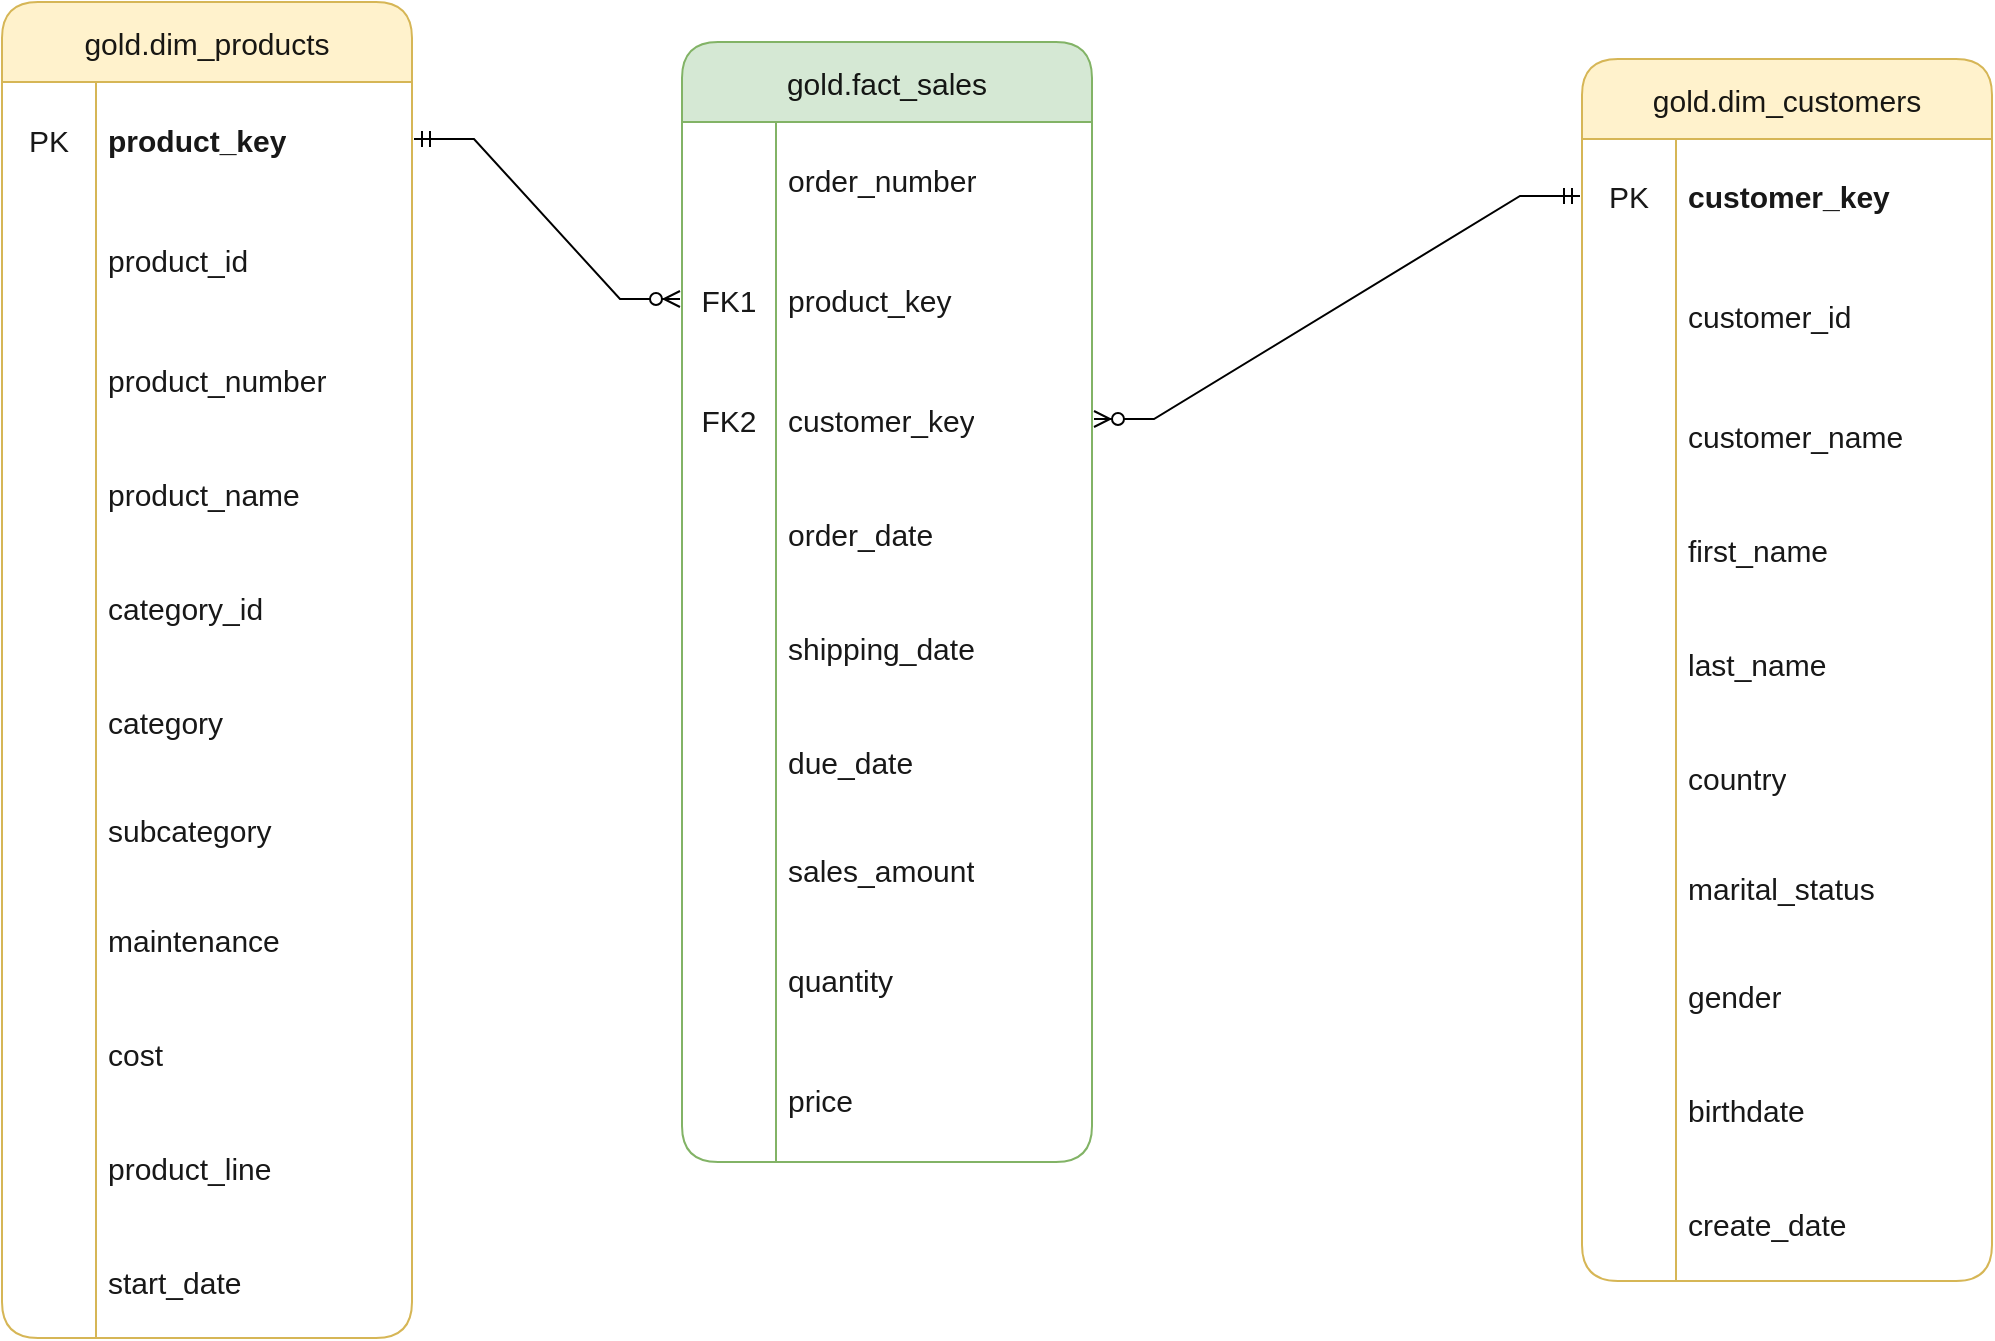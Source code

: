 <mxfile version="28.2.7">
  <diagram name="Page-1" id="xXq7N9FgoPv7Lfjpy72N">
    <mxGraphModel dx="1737" dy="935" grid="1" gridSize="10" guides="1" tooltips="1" connect="1" arrows="1" fold="1" page="1" pageScale="1" pageWidth="850" pageHeight="1100" math="0" shadow="0">
      <root>
        <mxCell id="0" />
        <mxCell id="1" parent="0" />
        <mxCell id="Mfa3OT10XW4TITf0ZkE5-1" value="gold.dim_customers" style="shape=table;startSize=40;container=1;collapsible=0;childLayout=tableLayout;fixedRows=1;rowLines=0;fontStyle=0;strokeColor=#d6b656;fontSize=15;spacing=0;spacingTop=0;strokeWidth=1;perimeterSpacing=1;spacingBottom=0;fillColor=#fff2cc;textOpacity=90;rounded=1;" vertex="1" parent="1">
          <mxGeometry x="810" y="48.5" width="205" height="611" as="geometry" />
        </mxCell>
        <mxCell id="Mfa3OT10XW4TITf0ZkE5-2" value="" style="shape=tableRow;horizontal=0;startSize=0;swimlaneHead=0;swimlaneBody=0;top=0;left=0;bottom=0;right=0;collapsible=0;dropTarget=0;fillColor=none;points=[[0,0.5],[1,0.5]];portConstraint=eastwest;strokeColor=inherit;fontSize=15;spacing=0;spacingTop=0;strokeWidth=1;perimeterSpacing=1;spacingBottom=0;textOpacity=90;" vertex="1" parent="Mfa3OT10XW4TITf0ZkE5-1">
          <mxGeometry y="40" width="205" height="57" as="geometry" />
        </mxCell>
        <mxCell id="Mfa3OT10XW4TITf0ZkE5-3" value="PK" style="shape=partialRectangle;html=1;whiteSpace=wrap;connectable=0;fillColor=none;top=0;left=0;bottom=0;right=0;overflow=hidden;pointerEvents=1;strokeColor=inherit;fontSize=15;spacing=0;spacingTop=0;strokeWidth=1;perimeterSpacing=1;spacingBottom=0;textOpacity=90;" vertex="1" parent="Mfa3OT10XW4TITf0ZkE5-2">
          <mxGeometry width="47" height="57" as="geometry">
            <mxRectangle width="47" height="57" as="alternateBounds" />
          </mxGeometry>
        </mxCell>
        <mxCell id="Mfa3OT10XW4TITf0ZkE5-4" value="&lt;b&gt;customer_key&lt;/b&gt;" style="shape=partialRectangle;html=1;whiteSpace=wrap;connectable=0;fillColor=none;top=0;left=0;bottom=0;right=0;align=left;spacingLeft=6;overflow=hidden;strokeColor=inherit;fontSize=15;spacing=0;spacingTop=0;strokeWidth=1;perimeterSpacing=1;spacingBottom=0;textOpacity=90;" vertex="1" parent="Mfa3OT10XW4TITf0ZkE5-2">
          <mxGeometry x="47" width="158" height="57" as="geometry">
            <mxRectangle width="158" height="57" as="alternateBounds" />
          </mxGeometry>
        </mxCell>
        <mxCell id="Mfa3OT10XW4TITf0ZkE5-5" value="" style="shape=tableRow;horizontal=0;startSize=0;swimlaneHead=0;swimlaneBody=0;top=0;left=0;bottom=0;right=0;collapsible=0;dropTarget=0;fillColor=none;points=[[0,0.5],[1,0.5]];portConstraint=eastwest;strokeColor=inherit;fontSize=15;spacing=0;spacingTop=0;strokeWidth=1;perimeterSpacing=1;spacingBottom=0;textOpacity=90;" vertex="1" parent="Mfa3OT10XW4TITf0ZkE5-1">
          <mxGeometry y="97" width="205" height="63" as="geometry" />
        </mxCell>
        <mxCell id="Mfa3OT10XW4TITf0ZkE5-6" value="" style="shape=partialRectangle;html=1;whiteSpace=wrap;connectable=0;fillColor=none;top=0;left=0;bottom=0;right=0;overflow=hidden;strokeColor=inherit;fontSize=15;spacing=0;spacingTop=0;strokeWidth=1;perimeterSpacing=1;spacingBottom=0;textOpacity=90;" vertex="1" parent="Mfa3OT10XW4TITf0ZkE5-5">
          <mxGeometry width="47" height="63" as="geometry">
            <mxRectangle width="47" height="63" as="alternateBounds" />
          </mxGeometry>
        </mxCell>
        <mxCell id="Mfa3OT10XW4TITf0ZkE5-7" value="customer_id" style="shape=partialRectangle;html=1;whiteSpace=wrap;connectable=0;fillColor=none;top=0;left=0;bottom=0;right=0;align=left;spacingLeft=6;overflow=hidden;strokeColor=inherit;fontSize=15;spacing=0;spacingTop=0;strokeWidth=1;perimeterSpacing=1;spacingBottom=0;textOpacity=90;" vertex="1" parent="Mfa3OT10XW4TITf0ZkE5-5">
          <mxGeometry x="47" width="158" height="63" as="geometry">
            <mxRectangle width="158" height="63" as="alternateBounds" />
          </mxGeometry>
        </mxCell>
        <mxCell id="Mfa3OT10XW4TITf0ZkE5-8" value="" style="shape=tableRow;horizontal=0;startSize=0;swimlaneHead=0;swimlaneBody=0;top=0;left=0;bottom=0;right=0;collapsible=0;dropTarget=0;fillColor=none;points=[[0,0.5],[1,0.5]];portConstraint=eastwest;strokeColor=inherit;fontSize=15;spacing=0;spacingTop=0;strokeWidth=1;perimeterSpacing=1;spacingBottom=0;textOpacity=90;" vertex="1" parent="Mfa3OT10XW4TITf0ZkE5-1">
          <mxGeometry y="160" width="205" height="57" as="geometry" />
        </mxCell>
        <mxCell id="Mfa3OT10XW4TITf0ZkE5-9" value="" style="shape=partialRectangle;html=1;whiteSpace=wrap;connectable=0;fillColor=none;top=0;left=0;bottom=0;right=0;overflow=hidden;strokeColor=inherit;fontSize=15;spacing=0;spacingTop=0;strokeWidth=1;perimeterSpacing=1;spacingBottom=0;textOpacity=90;" vertex="1" parent="Mfa3OT10XW4TITf0ZkE5-8">
          <mxGeometry width="47" height="57" as="geometry">
            <mxRectangle width="47" height="57" as="alternateBounds" />
          </mxGeometry>
        </mxCell>
        <mxCell id="Mfa3OT10XW4TITf0ZkE5-10" value="customer_name" style="shape=partialRectangle;html=1;whiteSpace=wrap;connectable=0;fillColor=none;top=0;left=0;bottom=0;right=0;align=left;spacingLeft=6;overflow=hidden;strokeColor=inherit;fontSize=15;spacing=0;spacingTop=0;strokeWidth=1;perimeterSpacing=1;spacingBottom=0;textOpacity=90;" vertex="1" parent="Mfa3OT10XW4TITf0ZkE5-8">
          <mxGeometry x="47" width="158" height="57" as="geometry">
            <mxRectangle width="158" height="57" as="alternateBounds" />
          </mxGeometry>
        </mxCell>
        <mxCell id="Mfa3OT10XW4TITf0ZkE5-41" value="" style="shape=tableRow;horizontal=0;startSize=0;swimlaneHead=0;swimlaneBody=0;top=0;left=0;bottom=0;right=0;collapsible=0;dropTarget=0;fillColor=none;points=[[0,0.5],[1,0.5]];portConstraint=eastwest;strokeColor=inherit;fontSize=15;spacing=0;spacingTop=0;strokeWidth=1;perimeterSpacing=1;spacingBottom=0;textOpacity=90;" vertex="1" parent="Mfa3OT10XW4TITf0ZkE5-1">
          <mxGeometry y="217" width="205" height="57" as="geometry" />
        </mxCell>
        <mxCell id="Mfa3OT10XW4TITf0ZkE5-42" value="" style="shape=partialRectangle;html=1;whiteSpace=wrap;connectable=0;fillColor=none;top=0;left=0;bottom=0;right=0;overflow=hidden;strokeColor=inherit;fontSize=15;spacing=0;spacingTop=0;strokeWidth=1;perimeterSpacing=1;spacingBottom=0;textOpacity=90;" vertex="1" parent="Mfa3OT10XW4TITf0ZkE5-41">
          <mxGeometry width="47" height="57" as="geometry">
            <mxRectangle width="47" height="57" as="alternateBounds" />
          </mxGeometry>
        </mxCell>
        <mxCell id="Mfa3OT10XW4TITf0ZkE5-43" value="first_name" style="shape=partialRectangle;html=1;whiteSpace=wrap;connectable=0;fillColor=none;top=0;left=0;bottom=0;right=0;align=left;spacingLeft=6;overflow=hidden;strokeColor=inherit;fontSize=15;spacing=0;spacingTop=0;strokeWidth=1;perimeterSpacing=1;spacingBottom=0;textOpacity=90;" vertex="1" parent="Mfa3OT10XW4TITf0ZkE5-41">
          <mxGeometry x="47" width="158" height="57" as="geometry">
            <mxRectangle width="158" height="57" as="alternateBounds" />
          </mxGeometry>
        </mxCell>
        <mxCell id="Mfa3OT10XW4TITf0ZkE5-44" value="" style="shape=tableRow;horizontal=0;startSize=0;swimlaneHead=0;swimlaneBody=0;top=0;left=0;bottom=0;right=0;collapsible=0;dropTarget=0;fillColor=none;points=[[0,0.5],[1,0.5]];portConstraint=eastwest;strokeColor=inherit;fontSize=15;spacing=0;spacingTop=0;strokeWidth=1;perimeterSpacing=1;spacingBottom=0;textOpacity=90;" vertex="1" parent="Mfa3OT10XW4TITf0ZkE5-1">
          <mxGeometry y="274" width="205" height="57" as="geometry" />
        </mxCell>
        <mxCell id="Mfa3OT10XW4TITf0ZkE5-45" value="" style="shape=partialRectangle;html=1;whiteSpace=wrap;connectable=0;fillColor=none;top=0;left=0;bottom=0;right=0;overflow=hidden;strokeColor=inherit;fontSize=15;spacing=0;spacingTop=0;strokeWidth=1;perimeterSpacing=1;spacingBottom=0;textOpacity=90;" vertex="1" parent="Mfa3OT10XW4TITf0ZkE5-44">
          <mxGeometry width="47" height="57" as="geometry">
            <mxRectangle width="47" height="57" as="alternateBounds" />
          </mxGeometry>
        </mxCell>
        <mxCell id="Mfa3OT10XW4TITf0ZkE5-46" value="last_name" style="shape=partialRectangle;html=1;whiteSpace=wrap;connectable=0;fillColor=none;top=0;left=0;bottom=0;right=0;align=left;spacingLeft=6;overflow=hidden;strokeColor=inherit;fontSize=15;spacing=0;spacingTop=0;strokeWidth=1;perimeterSpacing=1;spacingBottom=0;textOpacity=90;" vertex="1" parent="Mfa3OT10XW4TITf0ZkE5-44">
          <mxGeometry x="47" width="158" height="57" as="geometry">
            <mxRectangle width="158" height="57" as="alternateBounds" />
          </mxGeometry>
        </mxCell>
        <mxCell id="Mfa3OT10XW4TITf0ZkE5-47" value="" style="shape=tableRow;horizontal=0;startSize=0;swimlaneHead=0;swimlaneBody=0;top=0;left=0;bottom=0;right=0;collapsible=0;dropTarget=0;fillColor=none;points=[[0,0.5],[1,0.5]];portConstraint=eastwest;strokeColor=inherit;fontSize=15;spacing=0;spacingTop=0;strokeWidth=1;perimeterSpacing=1;spacingBottom=0;textOpacity=90;" vertex="1" parent="Mfa3OT10XW4TITf0ZkE5-1">
          <mxGeometry y="331" width="205" height="57" as="geometry" />
        </mxCell>
        <mxCell id="Mfa3OT10XW4TITf0ZkE5-48" value="" style="shape=partialRectangle;html=1;whiteSpace=wrap;connectable=0;fillColor=none;top=0;left=0;bottom=0;right=0;overflow=hidden;strokeColor=inherit;fontSize=15;spacing=0;spacingTop=0;strokeWidth=1;perimeterSpacing=1;spacingBottom=0;textOpacity=90;" vertex="1" parent="Mfa3OT10XW4TITf0ZkE5-47">
          <mxGeometry width="47" height="57" as="geometry">
            <mxRectangle width="47" height="57" as="alternateBounds" />
          </mxGeometry>
        </mxCell>
        <mxCell id="Mfa3OT10XW4TITf0ZkE5-49" value="country" style="shape=partialRectangle;html=1;whiteSpace=wrap;connectable=0;fillColor=none;top=0;left=0;bottom=0;right=0;align=left;spacingLeft=6;overflow=hidden;strokeColor=inherit;fontSize=15;spacing=0;spacingTop=0;strokeWidth=1;perimeterSpacing=1;spacingBottom=0;textOpacity=90;" vertex="1" parent="Mfa3OT10XW4TITf0ZkE5-47">
          <mxGeometry x="47" width="158" height="57" as="geometry">
            <mxRectangle width="158" height="57" as="alternateBounds" />
          </mxGeometry>
        </mxCell>
        <mxCell id="Mfa3OT10XW4TITf0ZkE5-50" value="" style="shape=tableRow;horizontal=0;startSize=0;swimlaneHead=0;swimlaneBody=0;top=0;left=0;bottom=0;right=0;collapsible=0;dropTarget=0;fillColor=none;points=[[0,0.5],[1,0.5]];portConstraint=eastwest;strokeColor=inherit;fontSize=15;spacing=0;spacingTop=0;strokeWidth=1;perimeterSpacing=1;spacingBottom=0;textOpacity=90;" vertex="1" parent="Mfa3OT10XW4TITf0ZkE5-1">
          <mxGeometry y="388" width="205" height="52" as="geometry" />
        </mxCell>
        <mxCell id="Mfa3OT10XW4TITf0ZkE5-51" value="" style="shape=partialRectangle;html=1;whiteSpace=wrap;connectable=0;fillColor=none;top=0;left=0;bottom=0;right=0;overflow=hidden;strokeColor=inherit;fontSize=15;spacing=0;spacingTop=0;strokeWidth=1;perimeterSpacing=1;spacingBottom=0;textOpacity=90;" vertex="1" parent="Mfa3OT10XW4TITf0ZkE5-50">
          <mxGeometry width="47" height="52" as="geometry">
            <mxRectangle width="47" height="52" as="alternateBounds" />
          </mxGeometry>
        </mxCell>
        <mxCell id="Mfa3OT10XW4TITf0ZkE5-52" value="marital_status" style="shape=partialRectangle;html=1;whiteSpace=wrap;connectable=0;fillColor=none;top=0;left=0;bottom=0;right=0;align=left;spacingLeft=6;overflow=hidden;strokeColor=inherit;fontSize=15;spacing=0;spacingTop=0;strokeWidth=1;perimeterSpacing=1;spacingBottom=0;textOpacity=90;" vertex="1" parent="Mfa3OT10XW4TITf0ZkE5-50">
          <mxGeometry x="47" width="158" height="52" as="geometry">
            <mxRectangle width="158" height="52" as="alternateBounds" />
          </mxGeometry>
        </mxCell>
        <mxCell id="Mfa3OT10XW4TITf0ZkE5-53" value="" style="shape=tableRow;horizontal=0;startSize=0;swimlaneHead=0;swimlaneBody=0;top=0;left=0;bottom=0;right=0;collapsible=0;dropTarget=0;fillColor=none;points=[[0,0.5],[1,0.5]];portConstraint=eastwest;strokeColor=inherit;fontSize=15;spacing=0;spacingTop=0;strokeWidth=1;perimeterSpacing=1;spacingBottom=0;textOpacity=90;" vertex="1" parent="Mfa3OT10XW4TITf0ZkE5-1">
          <mxGeometry y="440" width="205" height="57" as="geometry" />
        </mxCell>
        <mxCell id="Mfa3OT10XW4TITf0ZkE5-54" value="" style="shape=partialRectangle;html=1;whiteSpace=wrap;connectable=0;fillColor=none;top=0;left=0;bottom=0;right=0;overflow=hidden;strokeColor=inherit;fontSize=15;spacing=0;spacingTop=0;strokeWidth=1;perimeterSpacing=1;spacingBottom=0;textOpacity=90;" vertex="1" parent="Mfa3OT10XW4TITf0ZkE5-53">
          <mxGeometry width="47" height="57" as="geometry">
            <mxRectangle width="47" height="57" as="alternateBounds" />
          </mxGeometry>
        </mxCell>
        <mxCell id="Mfa3OT10XW4TITf0ZkE5-55" value="gender" style="shape=partialRectangle;html=1;whiteSpace=wrap;connectable=0;fillColor=none;top=0;left=0;bottom=0;right=0;align=left;spacingLeft=6;overflow=hidden;strokeColor=inherit;fontSize=15;spacing=0;spacingTop=0;strokeWidth=1;perimeterSpacing=1;spacingBottom=0;textOpacity=90;" vertex="1" parent="Mfa3OT10XW4TITf0ZkE5-53">
          <mxGeometry x="47" width="158" height="57" as="geometry">
            <mxRectangle width="158" height="57" as="alternateBounds" />
          </mxGeometry>
        </mxCell>
        <mxCell id="Mfa3OT10XW4TITf0ZkE5-56" value="" style="shape=tableRow;horizontal=0;startSize=0;swimlaneHead=0;swimlaneBody=0;top=0;left=0;bottom=0;right=0;collapsible=0;dropTarget=0;fillColor=none;points=[[0,0.5],[1,0.5]];portConstraint=eastwest;strokeColor=inherit;fontSize=15;spacing=0;spacingTop=0;strokeWidth=1;perimeterSpacing=1;spacingBottom=0;textOpacity=90;" vertex="1" parent="Mfa3OT10XW4TITf0ZkE5-1">
          <mxGeometry y="497" width="205" height="57" as="geometry" />
        </mxCell>
        <mxCell id="Mfa3OT10XW4TITf0ZkE5-57" value="" style="shape=partialRectangle;html=1;whiteSpace=wrap;connectable=0;fillColor=none;top=0;left=0;bottom=0;right=0;overflow=hidden;strokeColor=inherit;fontSize=15;spacing=0;spacingTop=0;strokeWidth=1;perimeterSpacing=1;spacingBottom=0;textOpacity=90;" vertex="1" parent="Mfa3OT10XW4TITf0ZkE5-56">
          <mxGeometry width="47" height="57" as="geometry">
            <mxRectangle width="47" height="57" as="alternateBounds" />
          </mxGeometry>
        </mxCell>
        <mxCell id="Mfa3OT10XW4TITf0ZkE5-58" value="birthdate" style="shape=partialRectangle;html=1;whiteSpace=wrap;connectable=0;fillColor=none;top=0;left=0;bottom=0;right=0;align=left;spacingLeft=6;overflow=hidden;strokeColor=inherit;fontSize=15;spacing=0;spacingTop=0;strokeWidth=1;perimeterSpacing=1;spacingBottom=0;textOpacity=90;" vertex="1" parent="Mfa3OT10XW4TITf0ZkE5-56">
          <mxGeometry x="47" width="158" height="57" as="geometry">
            <mxRectangle width="158" height="57" as="alternateBounds" />
          </mxGeometry>
        </mxCell>
        <mxCell id="Mfa3OT10XW4TITf0ZkE5-59" value="" style="shape=tableRow;horizontal=0;startSize=0;swimlaneHead=0;swimlaneBody=0;top=0;left=0;bottom=0;right=0;collapsible=0;dropTarget=0;fillColor=none;points=[[0,0.5],[1,0.5]];portConstraint=eastwest;strokeColor=inherit;fontSize=15;spacing=0;spacingTop=0;strokeWidth=1;perimeterSpacing=1;spacingBottom=0;textOpacity=90;" vertex="1" parent="Mfa3OT10XW4TITf0ZkE5-1">
          <mxGeometry y="554" width="205" height="57" as="geometry" />
        </mxCell>
        <mxCell id="Mfa3OT10XW4TITf0ZkE5-60" value="" style="shape=partialRectangle;html=1;whiteSpace=wrap;connectable=0;fillColor=none;top=0;left=0;bottom=0;right=0;overflow=hidden;strokeColor=inherit;fontSize=15;spacing=0;spacingTop=0;strokeWidth=1;perimeterSpacing=1;spacingBottom=0;textOpacity=90;" vertex="1" parent="Mfa3OT10XW4TITf0ZkE5-59">
          <mxGeometry width="47" height="57" as="geometry">
            <mxRectangle width="47" height="57" as="alternateBounds" />
          </mxGeometry>
        </mxCell>
        <mxCell id="Mfa3OT10XW4TITf0ZkE5-61" value="create_date" style="shape=partialRectangle;html=1;whiteSpace=wrap;connectable=0;fillColor=none;top=0;left=0;bottom=0;right=0;align=left;spacingLeft=6;overflow=hidden;strokeColor=inherit;fontSize=15;spacing=0;spacingTop=0;strokeWidth=1;perimeterSpacing=1;spacingBottom=0;textOpacity=90;" vertex="1" parent="Mfa3OT10XW4TITf0ZkE5-59">
          <mxGeometry x="47" width="158" height="57" as="geometry">
            <mxRectangle width="158" height="57" as="alternateBounds" />
          </mxGeometry>
        </mxCell>
        <mxCell id="Mfa3OT10XW4TITf0ZkE5-62" value="gold.dim_products" style="shape=table;startSize=40;container=1;collapsible=0;childLayout=tableLayout;fixedRows=1;rowLines=0;fontStyle=0;strokeColor=#d6b656;fontSize=15;spacing=0;spacingTop=0;strokeWidth=1;perimeterSpacing=1;spacingBottom=0;fillColor=#fff2cc;textOpacity=90;rounded=1;" vertex="1" parent="1">
          <mxGeometry x="20" y="20" width="205" height="668" as="geometry" />
        </mxCell>
        <mxCell id="Mfa3OT10XW4TITf0ZkE5-63" value="" style="shape=tableRow;horizontal=0;startSize=0;swimlaneHead=0;swimlaneBody=0;top=0;left=0;bottom=0;right=0;collapsible=0;dropTarget=0;fillColor=none;points=[[0,0.5],[1,0.5]];portConstraint=eastwest;strokeColor=inherit;fontSize=15;spacing=0;spacingTop=0;strokeWidth=1;perimeterSpacing=1;spacingBottom=0;textOpacity=90;" vertex="1" parent="Mfa3OT10XW4TITf0ZkE5-62">
          <mxGeometry y="40" width="205" height="57" as="geometry" />
        </mxCell>
        <mxCell id="Mfa3OT10XW4TITf0ZkE5-64" value="PK" style="shape=partialRectangle;html=1;whiteSpace=wrap;connectable=0;fillColor=none;top=0;left=0;bottom=0;right=0;overflow=hidden;pointerEvents=1;strokeColor=inherit;fontSize=15;spacing=0;spacingTop=0;strokeWidth=1;perimeterSpacing=1;spacingBottom=0;textOpacity=90;" vertex="1" parent="Mfa3OT10XW4TITf0ZkE5-63">
          <mxGeometry width="47" height="57" as="geometry">
            <mxRectangle width="47" height="57" as="alternateBounds" />
          </mxGeometry>
        </mxCell>
        <mxCell id="Mfa3OT10XW4TITf0ZkE5-65" value="&lt;b&gt;product_key&lt;/b&gt;" style="shape=partialRectangle;html=1;whiteSpace=wrap;connectable=0;fillColor=none;top=0;left=0;bottom=0;right=0;align=left;spacingLeft=6;overflow=hidden;strokeColor=inherit;fontSize=15;spacing=0;spacingTop=0;strokeWidth=1;perimeterSpacing=1;spacingBottom=0;textOpacity=90;" vertex="1" parent="Mfa3OT10XW4TITf0ZkE5-63">
          <mxGeometry x="47" width="158" height="57" as="geometry">
            <mxRectangle width="158" height="57" as="alternateBounds" />
          </mxGeometry>
        </mxCell>
        <mxCell id="Mfa3OT10XW4TITf0ZkE5-66" value="" style="shape=tableRow;horizontal=0;startSize=0;swimlaneHead=0;swimlaneBody=0;top=0;left=0;bottom=0;right=0;collapsible=0;dropTarget=0;fillColor=none;points=[[0,0.5],[1,0.5]];portConstraint=eastwest;strokeColor=inherit;fontSize=15;spacing=0;spacingTop=0;strokeWidth=1;perimeterSpacing=1;spacingBottom=0;textOpacity=90;" vertex="1" parent="Mfa3OT10XW4TITf0ZkE5-62">
          <mxGeometry y="97" width="205" height="63" as="geometry" />
        </mxCell>
        <mxCell id="Mfa3OT10XW4TITf0ZkE5-67" value="" style="shape=partialRectangle;html=1;whiteSpace=wrap;connectable=0;fillColor=none;top=0;left=0;bottom=0;right=0;overflow=hidden;strokeColor=inherit;fontSize=15;spacing=0;spacingTop=0;strokeWidth=1;perimeterSpacing=1;spacingBottom=0;textOpacity=90;" vertex="1" parent="Mfa3OT10XW4TITf0ZkE5-66">
          <mxGeometry width="47" height="63" as="geometry">
            <mxRectangle width="47" height="63" as="alternateBounds" />
          </mxGeometry>
        </mxCell>
        <mxCell id="Mfa3OT10XW4TITf0ZkE5-68" value="product_id" style="shape=partialRectangle;html=1;whiteSpace=wrap;connectable=0;fillColor=none;top=0;left=0;bottom=0;right=0;align=left;spacingLeft=6;overflow=hidden;strokeColor=inherit;fontSize=15;spacing=0;spacingTop=0;strokeWidth=1;perimeterSpacing=1;spacingBottom=0;textOpacity=90;" vertex="1" parent="Mfa3OT10XW4TITf0ZkE5-66">
          <mxGeometry x="47" width="158" height="63" as="geometry">
            <mxRectangle width="158" height="63" as="alternateBounds" />
          </mxGeometry>
        </mxCell>
        <mxCell id="Mfa3OT10XW4TITf0ZkE5-69" value="" style="shape=tableRow;horizontal=0;startSize=0;swimlaneHead=0;swimlaneBody=0;top=0;left=0;bottom=0;right=0;collapsible=0;dropTarget=0;fillColor=none;points=[[0,0.5],[1,0.5]];portConstraint=eastwest;strokeColor=inherit;fontSize=15;spacing=0;spacingTop=0;strokeWidth=1;perimeterSpacing=1;spacingBottom=0;textOpacity=90;" vertex="1" parent="Mfa3OT10XW4TITf0ZkE5-62">
          <mxGeometry y="160" width="205" height="57" as="geometry" />
        </mxCell>
        <mxCell id="Mfa3OT10XW4TITf0ZkE5-70" value="" style="shape=partialRectangle;html=1;whiteSpace=wrap;connectable=0;fillColor=none;top=0;left=0;bottom=0;right=0;overflow=hidden;strokeColor=inherit;fontSize=15;spacing=0;spacingTop=0;strokeWidth=1;perimeterSpacing=1;spacingBottom=0;textOpacity=90;" vertex="1" parent="Mfa3OT10XW4TITf0ZkE5-69">
          <mxGeometry width="47" height="57" as="geometry">
            <mxRectangle width="47" height="57" as="alternateBounds" />
          </mxGeometry>
        </mxCell>
        <mxCell id="Mfa3OT10XW4TITf0ZkE5-71" value="product_number" style="shape=partialRectangle;html=1;whiteSpace=wrap;connectable=0;fillColor=none;top=0;left=0;bottom=0;right=0;align=left;spacingLeft=6;overflow=hidden;strokeColor=inherit;fontSize=15;spacing=0;spacingTop=0;strokeWidth=1;perimeterSpacing=1;spacingBottom=0;textOpacity=90;" vertex="1" parent="Mfa3OT10XW4TITf0ZkE5-69">
          <mxGeometry x="47" width="158" height="57" as="geometry">
            <mxRectangle width="158" height="57" as="alternateBounds" />
          </mxGeometry>
        </mxCell>
        <mxCell id="Mfa3OT10XW4TITf0ZkE5-72" value="" style="shape=tableRow;horizontal=0;startSize=0;swimlaneHead=0;swimlaneBody=0;top=0;left=0;bottom=0;right=0;collapsible=0;dropTarget=0;fillColor=none;points=[[0,0.5],[1,0.5]];portConstraint=eastwest;strokeColor=inherit;fontSize=15;spacing=0;spacingTop=0;strokeWidth=1;perimeterSpacing=1;spacingBottom=0;textOpacity=90;" vertex="1" parent="Mfa3OT10XW4TITf0ZkE5-62">
          <mxGeometry y="217" width="205" height="57" as="geometry" />
        </mxCell>
        <mxCell id="Mfa3OT10XW4TITf0ZkE5-73" value="" style="shape=partialRectangle;html=1;whiteSpace=wrap;connectable=0;fillColor=none;top=0;left=0;bottom=0;right=0;overflow=hidden;strokeColor=inherit;fontSize=15;spacing=0;spacingTop=0;strokeWidth=1;perimeterSpacing=1;spacingBottom=0;textOpacity=90;" vertex="1" parent="Mfa3OT10XW4TITf0ZkE5-72">
          <mxGeometry width="47" height="57" as="geometry">
            <mxRectangle width="47" height="57" as="alternateBounds" />
          </mxGeometry>
        </mxCell>
        <mxCell id="Mfa3OT10XW4TITf0ZkE5-74" value="product_name" style="shape=partialRectangle;html=1;whiteSpace=wrap;connectable=0;fillColor=none;top=0;left=0;bottom=0;right=0;align=left;spacingLeft=6;overflow=hidden;strokeColor=inherit;fontSize=15;spacing=0;spacingTop=0;strokeWidth=1;perimeterSpacing=1;spacingBottom=0;textOpacity=90;" vertex="1" parent="Mfa3OT10XW4TITf0ZkE5-72">
          <mxGeometry x="47" width="158" height="57" as="geometry">
            <mxRectangle width="158" height="57" as="alternateBounds" />
          </mxGeometry>
        </mxCell>
        <mxCell id="Mfa3OT10XW4TITf0ZkE5-75" value="" style="shape=tableRow;horizontal=0;startSize=0;swimlaneHead=0;swimlaneBody=0;top=0;left=0;bottom=0;right=0;collapsible=0;dropTarget=0;fillColor=none;points=[[0,0.5],[1,0.5]];portConstraint=eastwest;strokeColor=inherit;fontSize=15;spacing=0;spacingTop=0;strokeWidth=1;perimeterSpacing=1;spacingBottom=0;textOpacity=90;" vertex="1" parent="Mfa3OT10XW4TITf0ZkE5-62">
          <mxGeometry y="274" width="205" height="57" as="geometry" />
        </mxCell>
        <mxCell id="Mfa3OT10XW4TITf0ZkE5-76" value="" style="shape=partialRectangle;html=1;whiteSpace=wrap;connectable=0;fillColor=none;top=0;left=0;bottom=0;right=0;overflow=hidden;strokeColor=inherit;fontSize=15;spacing=0;spacingTop=0;strokeWidth=1;perimeterSpacing=1;spacingBottom=0;textOpacity=90;" vertex="1" parent="Mfa3OT10XW4TITf0ZkE5-75">
          <mxGeometry width="47" height="57" as="geometry">
            <mxRectangle width="47" height="57" as="alternateBounds" />
          </mxGeometry>
        </mxCell>
        <mxCell id="Mfa3OT10XW4TITf0ZkE5-77" value="category_id" style="shape=partialRectangle;html=1;whiteSpace=wrap;connectable=0;fillColor=none;top=0;left=0;bottom=0;right=0;align=left;spacingLeft=6;overflow=hidden;strokeColor=inherit;fontSize=15;spacing=0;spacingTop=0;strokeWidth=1;perimeterSpacing=1;spacingBottom=0;textOpacity=90;" vertex="1" parent="Mfa3OT10XW4TITf0ZkE5-75">
          <mxGeometry x="47" width="158" height="57" as="geometry">
            <mxRectangle width="158" height="57" as="alternateBounds" />
          </mxGeometry>
        </mxCell>
        <mxCell id="Mfa3OT10XW4TITf0ZkE5-78" value="" style="shape=tableRow;horizontal=0;startSize=0;swimlaneHead=0;swimlaneBody=0;top=0;left=0;bottom=0;right=0;collapsible=0;dropTarget=0;fillColor=none;points=[[0,0.5],[1,0.5]];portConstraint=eastwest;strokeColor=inherit;fontSize=15;spacing=0;spacingTop=0;strokeWidth=1;perimeterSpacing=1;spacingBottom=0;textOpacity=90;" vertex="1" parent="Mfa3OT10XW4TITf0ZkE5-62">
          <mxGeometry y="331" width="205" height="57" as="geometry" />
        </mxCell>
        <mxCell id="Mfa3OT10XW4TITf0ZkE5-79" value="" style="shape=partialRectangle;html=1;whiteSpace=wrap;connectable=0;fillColor=none;top=0;left=0;bottom=0;right=0;overflow=hidden;strokeColor=inherit;fontSize=15;spacing=0;spacingTop=0;strokeWidth=1;perimeterSpacing=1;spacingBottom=0;textOpacity=90;" vertex="1" parent="Mfa3OT10XW4TITf0ZkE5-78">
          <mxGeometry width="47" height="57" as="geometry">
            <mxRectangle width="47" height="57" as="alternateBounds" />
          </mxGeometry>
        </mxCell>
        <mxCell id="Mfa3OT10XW4TITf0ZkE5-80" value="category" style="shape=partialRectangle;html=1;whiteSpace=wrap;connectable=0;fillColor=none;top=0;left=0;bottom=0;right=0;align=left;spacingLeft=6;overflow=hidden;strokeColor=inherit;fontSize=15;spacing=0;spacingTop=0;strokeWidth=1;perimeterSpacing=1;spacingBottom=0;textOpacity=90;" vertex="1" parent="Mfa3OT10XW4TITf0ZkE5-78">
          <mxGeometry x="47" width="158" height="57" as="geometry">
            <mxRectangle width="158" height="57" as="alternateBounds" />
          </mxGeometry>
        </mxCell>
        <mxCell id="Mfa3OT10XW4TITf0ZkE5-81" value="" style="shape=tableRow;horizontal=0;startSize=0;swimlaneHead=0;swimlaneBody=0;top=0;left=0;bottom=0;right=0;collapsible=0;dropTarget=0;fillColor=none;points=[[0,0.5],[1,0.5]];portConstraint=eastwest;strokeColor=inherit;fontSize=15;spacing=0;spacingTop=0;strokeWidth=1;perimeterSpacing=1;spacingBottom=0;textOpacity=90;" vertex="1" parent="Mfa3OT10XW4TITf0ZkE5-62">
          <mxGeometry y="388" width="205" height="52" as="geometry" />
        </mxCell>
        <mxCell id="Mfa3OT10XW4TITf0ZkE5-82" value="" style="shape=partialRectangle;html=1;whiteSpace=wrap;connectable=0;fillColor=none;top=0;left=0;bottom=0;right=0;overflow=hidden;strokeColor=inherit;fontSize=15;spacing=0;spacingTop=0;strokeWidth=1;perimeterSpacing=1;spacingBottom=0;textOpacity=90;" vertex="1" parent="Mfa3OT10XW4TITf0ZkE5-81">
          <mxGeometry width="47" height="52" as="geometry">
            <mxRectangle width="47" height="52" as="alternateBounds" />
          </mxGeometry>
        </mxCell>
        <mxCell id="Mfa3OT10XW4TITf0ZkE5-83" value="subcategory" style="shape=partialRectangle;html=1;whiteSpace=wrap;connectable=0;fillColor=none;top=0;left=0;bottom=0;right=0;align=left;spacingLeft=6;overflow=hidden;strokeColor=inherit;fontSize=15;spacing=0;spacingTop=0;strokeWidth=1;perimeterSpacing=1;spacingBottom=0;textOpacity=90;" vertex="1" parent="Mfa3OT10XW4TITf0ZkE5-81">
          <mxGeometry x="47" width="158" height="52" as="geometry">
            <mxRectangle width="158" height="52" as="alternateBounds" />
          </mxGeometry>
        </mxCell>
        <mxCell id="Mfa3OT10XW4TITf0ZkE5-84" value="" style="shape=tableRow;horizontal=0;startSize=0;swimlaneHead=0;swimlaneBody=0;top=0;left=0;bottom=0;right=0;collapsible=0;dropTarget=0;fillColor=none;points=[[0,0.5],[1,0.5]];portConstraint=eastwest;strokeColor=inherit;fontSize=15;spacing=0;spacingTop=0;strokeWidth=1;perimeterSpacing=1;spacingBottom=0;textOpacity=90;" vertex="1" parent="Mfa3OT10XW4TITf0ZkE5-62">
          <mxGeometry y="440" width="205" height="57" as="geometry" />
        </mxCell>
        <mxCell id="Mfa3OT10XW4TITf0ZkE5-85" value="" style="shape=partialRectangle;html=1;whiteSpace=wrap;connectable=0;fillColor=none;top=0;left=0;bottom=0;right=0;overflow=hidden;strokeColor=inherit;fontSize=15;spacing=0;spacingTop=0;strokeWidth=1;perimeterSpacing=1;spacingBottom=0;textOpacity=90;" vertex="1" parent="Mfa3OT10XW4TITf0ZkE5-84">
          <mxGeometry width="47" height="57" as="geometry">
            <mxRectangle width="47" height="57" as="alternateBounds" />
          </mxGeometry>
        </mxCell>
        <mxCell id="Mfa3OT10XW4TITf0ZkE5-86" value="maintenance" style="shape=partialRectangle;html=1;whiteSpace=wrap;connectable=0;fillColor=none;top=0;left=0;bottom=0;right=0;align=left;spacingLeft=6;overflow=hidden;strokeColor=inherit;fontSize=15;spacing=0;spacingTop=0;strokeWidth=1;perimeterSpacing=1;spacingBottom=0;textOpacity=90;" vertex="1" parent="Mfa3OT10XW4TITf0ZkE5-84">
          <mxGeometry x="47" width="158" height="57" as="geometry">
            <mxRectangle width="158" height="57" as="alternateBounds" />
          </mxGeometry>
        </mxCell>
        <mxCell id="Mfa3OT10XW4TITf0ZkE5-87" value="" style="shape=tableRow;horizontal=0;startSize=0;swimlaneHead=0;swimlaneBody=0;top=0;left=0;bottom=0;right=0;collapsible=0;dropTarget=0;fillColor=none;points=[[0,0.5],[1,0.5]];portConstraint=eastwest;strokeColor=inherit;fontSize=15;spacing=0;spacingTop=0;strokeWidth=1;perimeterSpacing=1;spacingBottom=0;textOpacity=90;" vertex="1" parent="Mfa3OT10XW4TITf0ZkE5-62">
          <mxGeometry y="497" width="205" height="57" as="geometry" />
        </mxCell>
        <mxCell id="Mfa3OT10XW4TITf0ZkE5-88" value="" style="shape=partialRectangle;html=1;whiteSpace=wrap;connectable=0;fillColor=none;top=0;left=0;bottom=0;right=0;overflow=hidden;strokeColor=inherit;fontSize=15;spacing=0;spacingTop=0;strokeWidth=1;perimeterSpacing=1;spacingBottom=0;textOpacity=90;" vertex="1" parent="Mfa3OT10XW4TITf0ZkE5-87">
          <mxGeometry width="47" height="57" as="geometry">
            <mxRectangle width="47" height="57" as="alternateBounds" />
          </mxGeometry>
        </mxCell>
        <mxCell id="Mfa3OT10XW4TITf0ZkE5-89" value="cost" style="shape=partialRectangle;html=1;whiteSpace=wrap;connectable=0;fillColor=none;top=0;left=0;bottom=0;right=0;align=left;spacingLeft=6;overflow=hidden;strokeColor=inherit;fontSize=15;spacing=0;spacingTop=0;strokeWidth=1;perimeterSpacing=1;spacingBottom=0;textOpacity=90;" vertex="1" parent="Mfa3OT10XW4TITf0ZkE5-87">
          <mxGeometry x="47" width="158" height="57" as="geometry">
            <mxRectangle width="158" height="57" as="alternateBounds" />
          </mxGeometry>
        </mxCell>
        <mxCell id="Mfa3OT10XW4TITf0ZkE5-90" value="" style="shape=tableRow;horizontal=0;startSize=0;swimlaneHead=0;swimlaneBody=0;top=0;left=0;bottom=0;right=0;collapsible=0;dropTarget=0;fillColor=none;points=[[0,0.5],[1,0.5]];portConstraint=eastwest;strokeColor=inherit;fontSize=15;spacing=0;spacingTop=0;strokeWidth=1;perimeterSpacing=1;spacingBottom=0;textOpacity=90;" vertex="1" parent="Mfa3OT10XW4TITf0ZkE5-62">
          <mxGeometry y="554" width="205" height="57" as="geometry" />
        </mxCell>
        <mxCell id="Mfa3OT10XW4TITf0ZkE5-91" value="" style="shape=partialRectangle;html=1;whiteSpace=wrap;connectable=0;fillColor=none;top=0;left=0;bottom=0;right=0;overflow=hidden;strokeColor=inherit;fontSize=15;spacing=0;spacingTop=0;strokeWidth=1;perimeterSpacing=1;spacingBottom=0;textOpacity=90;" vertex="1" parent="Mfa3OT10XW4TITf0ZkE5-90">
          <mxGeometry width="47" height="57" as="geometry">
            <mxRectangle width="47" height="57" as="alternateBounds" />
          </mxGeometry>
        </mxCell>
        <mxCell id="Mfa3OT10XW4TITf0ZkE5-92" value="product_line" style="shape=partialRectangle;html=1;whiteSpace=wrap;connectable=0;fillColor=none;top=0;left=0;bottom=0;right=0;align=left;spacingLeft=6;overflow=hidden;strokeColor=inherit;fontSize=15;spacing=0;spacingTop=0;strokeWidth=1;perimeterSpacing=1;spacingBottom=0;textOpacity=90;" vertex="1" parent="Mfa3OT10XW4TITf0ZkE5-90">
          <mxGeometry x="47" width="158" height="57" as="geometry">
            <mxRectangle width="158" height="57" as="alternateBounds" />
          </mxGeometry>
        </mxCell>
        <mxCell id="Mfa3OT10XW4TITf0ZkE5-93" value="" style="shape=tableRow;horizontal=0;startSize=0;swimlaneHead=0;swimlaneBody=0;top=0;left=0;bottom=0;right=0;collapsible=0;dropTarget=0;fillColor=none;points=[[0,0.5],[1,0.5]];portConstraint=eastwest;strokeColor=inherit;fontSize=15;spacing=0;spacingTop=0;strokeWidth=1;perimeterSpacing=1;spacingBottom=0;textOpacity=90;" vertex="1" parent="Mfa3OT10XW4TITf0ZkE5-62">
          <mxGeometry y="611" width="205" height="57" as="geometry" />
        </mxCell>
        <mxCell id="Mfa3OT10XW4TITf0ZkE5-94" value="" style="shape=partialRectangle;html=1;whiteSpace=wrap;connectable=0;fillColor=none;top=0;left=0;bottom=0;right=0;overflow=hidden;strokeColor=inherit;fontSize=15;spacing=0;spacingTop=0;strokeWidth=1;perimeterSpacing=1;spacingBottom=0;textOpacity=90;" vertex="1" parent="Mfa3OT10XW4TITf0ZkE5-93">
          <mxGeometry width="47" height="57" as="geometry">
            <mxRectangle width="47" height="57" as="alternateBounds" />
          </mxGeometry>
        </mxCell>
        <mxCell id="Mfa3OT10XW4TITf0ZkE5-95" value="start_date" style="shape=partialRectangle;html=1;whiteSpace=wrap;connectable=0;fillColor=none;top=0;left=0;bottom=0;right=0;align=left;spacingLeft=6;overflow=hidden;strokeColor=inherit;fontSize=15;spacing=0;spacingTop=0;strokeWidth=1;perimeterSpacing=1;spacingBottom=0;textOpacity=90;" vertex="1" parent="Mfa3OT10XW4TITf0ZkE5-93">
          <mxGeometry x="47" width="158" height="57" as="geometry">
            <mxRectangle width="158" height="57" as="alternateBounds" />
          </mxGeometry>
        </mxCell>
        <mxCell id="Mfa3OT10XW4TITf0ZkE5-96" value="gold.fact_sales" style="shape=table;startSize=40;container=1;collapsible=0;childLayout=tableLayout;fixedRows=1;rowLines=0;fontStyle=0;strokeColor=#82b366;fontSize=15;spacing=0;spacingTop=0;strokeWidth=1;perimeterSpacing=1;spacingBottom=0;fillColor=#d5e8d4;textOpacity=90;rounded=1;" vertex="1" parent="1">
          <mxGeometry x="360" y="40" width="205" height="560" as="geometry" />
        </mxCell>
        <mxCell id="Mfa3OT10XW4TITf0ZkE5-97" value="" style="shape=tableRow;horizontal=0;startSize=0;swimlaneHead=0;swimlaneBody=0;top=0;left=0;bottom=0;right=0;collapsible=0;dropTarget=0;fillColor=none;points=[[0,0.5],[1,0.5]];portConstraint=eastwest;strokeColor=inherit;fontSize=15;spacing=0;spacingTop=0;strokeWidth=1;perimeterSpacing=1;spacingBottom=0;textOpacity=90;" vertex="1" parent="Mfa3OT10XW4TITf0ZkE5-96">
          <mxGeometry y="40" width="205" height="57" as="geometry" />
        </mxCell>
        <mxCell id="Mfa3OT10XW4TITf0ZkE5-98" value="" style="shape=partialRectangle;html=1;whiteSpace=wrap;connectable=0;fillColor=none;top=0;left=0;bottom=0;right=0;overflow=hidden;pointerEvents=1;strokeColor=inherit;fontSize=15;spacing=0;spacingTop=0;strokeWidth=1;perimeterSpacing=1;spacingBottom=0;textOpacity=90;" vertex="1" parent="Mfa3OT10XW4TITf0ZkE5-97">
          <mxGeometry width="47" height="57" as="geometry">
            <mxRectangle width="47" height="57" as="alternateBounds" />
          </mxGeometry>
        </mxCell>
        <mxCell id="Mfa3OT10XW4TITf0ZkE5-99" value="order_number" style="shape=partialRectangle;html=1;whiteSpace=wrap;connectable=0;fillColor=none;top=0;left=0;bottom=0;right=0;align=left;spacingLeft=6;overflow=hidden;strokeColor=inherit;fontSize=15;spacing=0;spacingTop=0;strokeWidth=1;perimeterSpacing=1;spacingBottom=0;textOpacity=90;" vertex="1" parent="Mfa3OT10XW4TITf0ZkE5-97">
          <mxGeometry x="47" width="158" height="57" as="geometry">
            <mxRectangle width="158" height="57" as="alternateBounds" />
          </mxGeometry>
        </mxCell>
        <mxCell id="Mfa3OT10XW4TITf0ZkE5-100" value="" style="shape=tableRow;horizontal=0;startSize=0;swimlaneHead=0;swimlaneBody=0;top=0;left=0;bottom=0;right=0;collapsible=0;dropTarget=0;fillColor=none;points=[[0,0.5],[1,0.5]];portConstraint=eastwest;strokeColor=inherit;fontSize=15;spacing=0;spacingTop=0;strokeWidth=1;perimeterSpacing=1;spacingBottom=0;textOpacity=90;" vertex="1" parent="Mfa3OT10XW4TITf0ZkE5-96">
          <mxGeometry y="97" width="205" height="63" as="geometry" />
        </mxCell>
        <mxCell id="Mfa3OT10XW4TITf0ZkE5-101" value="FK1" style="shape=partialRectangle;html=1;whiteSpace=wrap;connectable=0;fillColor=none;top=0;left=0;bottom=0;right=0;overflow=hidden;strokeColor=inherit;fontSize=15;spacing=0;spacingTop=0;strokeWidth=1;perimeterSpacing=1;spacingBottom=0;textOpacity=90;" vertex="1" parent="Mfa3OT10XW4TITf0ZkE5-100">
          <mxGeometry width="47" height="63" as="geometry">
            <mxRectangle width="47" height="63" as="alternateBounds" />
          </mxGeometry>
        </mxCell>
        <mxCell id="Mfa3OT10XW4TITf0ZkE5-102" value="product_key" style="shape=partialRectangle;html=1;whiteSpace=wrap;connectable=0;fillColor=none;top=0;left=0;bottom=0;right=0;align=left;spacingLeft=6;overflow=hidden;strokeColor=inherit;fontSize=15;spacing=0;spacingTop=0;strokeWidth=1;perimeterSpacing=1;spacingBottom=0;textOpacity=90;" vertex="1" parent="Mfa3OT10XW4TITf0ZkE5-100">
          <mxGeometry x="47" width="158" height="63" as="geometry">
            <mxRectangle width="158" height="63" as="alternateBounds" />
          </mxGeometry>
        </mxCell>
        <mxCell id="Mfa3OT10XW4TITf0ZkE5-103" value="" style="shape=tableRow;horizontal=0;startSize=0;swimlaneHead=0;swimlaneBody=0;top=0;left=0;bottom=0;right=0;collapsible=0;dropTarget=0;fillColor=none;points=[[0,0.5],[1,0.5]];portConstraint=eastwest;strokeColor=inherit;fontSize=15;spacing=0;spacingTop=0;strokeWidth=1;perimeterSpacing=1;spacingBottom=0;textOpacity=90;" vertex="1" parent="Mfa3OT10XW4TITf0ZkE5-96">
          <mxGeometry y="160" width="205" height="57" as="geometry" />
        </mxCell>
        <mxCell id="Mfa3OT10XW4TITf0ZkE5-104" value="FK2" style="shape=partialRectangle;html=1;whiteSpace=wrap;connectable=0;fillColor=none;top=0;left=0;bottom=0;right=0;overflow=hidden;strokeColor=inherit;fontSize=15;spacing=0;spacingTop=0;strokeWidth=1;perimeterSpacing=1;spacingBottom=0;textOpacity=90;" vertex="1" parent="Mfa3OT10XW4TITf0ZkE5-103">
          <mxGeometry width="47" height="57" as="geometry">
            <mxRectangle width="47" height="57" as="alternateBounds" />
          </mxGeometry>
        </mxCell>
        <mxCell id="Mfa3OT10XW4TITf0ZkE5-105" value="customer_key" style="shape=partialRectangle;html=1;whiteSpace=wrap;connectable=0;fillColor=none;top=0;left=0;bottom=0;right=0;align=left;spacingLeft=6;overflow=hidden;strokeColor=inherit;fontSize=15;spacing=0;spacingTop=0;strokeWidth=1;perimeterSpacing=1;spacingBottom=0;textOpacity=90;" vertex="1" parent="Mfa3OT10XW4TITf0ZkE5-103">
          <mxGeometry x="47" width="158" height="57" as="geometry">
            <mxRectangle width="158" height="57" as="alternateBounds" />
          </mxGeometry>
        </mxCell>
        <mxCell id="Mfa3OT10XW4TITf0ZkE5-106" value="" style="shape=tableRow;horizontal=0;startSize=0;swimlaneHead=0;swimlaneBody=0;top=0;left=0;bottom=0;right=0;collapsible=0;dropTarget=0;fillColor=none;points=[[0,0.5],[1,0.5]];portConstraint=eastwest;strokeColor=inherit;fontSize=15;spacing=0;spacingTop=0;strokeWidth=1;perimeterSpacing=1;spacingBottom=0;textOpacity=90;" vertex="1" parent="Mfa3OT10XW4TITf0ZkE5-96">
          <mxGeometry y="217" width="205" height="57" as="geometry" />
        </mxCell>
        <mxCell id="Mfa3OT10XW4TITf0ZkE5-107" value="" style="shape=partialRectangle;html=1;whiteSpace=wrap;connectable=0;fillColor=none;top=0;left=0;bottom=0;right=0;overflow=hidden;strokeColor=inherit;fontSize=15;spacing=0;spacingTop=0;strokeWidth=1;perimeterSpacing=1;spacingBottom=0;textOpacity=90;" vertex="1" parent="Mfa3OT10XW4TITf0ZkE5-106">
          <mxGeometry width="47" height="57" as="geometry">
            <mxRectangle width="47" height="57" as="alternateBounds" />
          </mxGeometry>
        </mxCell>
        <mxCell id="Mfa3OT10XW4TITf0ZkE5-108" value="order_date" style="shape=partialRectangle;html=1;whiteSpace=wrap;connectable=0;fillColor=none;top=0;left=0;bottom=0;right=0;align=left;spacingLeft=6;overflow=hidden;strokeColor=inherit;fontSize=15;spacing=0;spacingTop=0;strokeWidth=1;perimeterSpacing=1;spacingBottom=0;textOpacity=90;" vertex="1" parent="Mfa3OT10XW4TITf0ZkE5-106">
          <mxGeometry x="47" width="158" height="57" as="geometry">
            <mxRectangle width="158" height="57" as="alternateBounds" />
          </mxGeometry>
        </mxCell>
        <mxCell id="Mfa3OT10XW4TITf0ZkE5-109" value="" style="shape=tableRow;horizontal=0;startSize=0;swimlaneHead=0;swimlaneBody=0;top=0;left=0;bottom=0;right=0;collapsible=0;dropTarget=0;fillColor=none;points=[[0,0.5],[1,0.5]];portConstraint=eastwest;strokeColor=inherit;fontSize=15;spacing=0;spacingTop=0;strokeWidth=1;perimeterSpacing=1;spacingBottom=0;textOpacity=90;" vertex="1" parent="Mfa3OT10XW4TITf0ZkE5-96">
          <mxGeometry y="274" width="205" height="57" as="geometry" />
        </mxCell>
        <mxCell id="Mfa3OT10XW4TITf0ZkE5-110" value="" style="shape=partialRectangle;html=1;whiteSpace=wrap;connectable=0;fillColor=none;top=0;left=0;bottom=0;right=0;overflow=hidden;strokeColor=inherit;fontSize=15;spacing=0;spacingTop=0;strokeWidth=1;perimeterSpacing=1;spacingBottom=0;textOpacity=90;" vertex="1" parent="Mfa3OT10XW4TITf0ZkE5-109">
          <mxGeometry width="47" height="57" as="geometry">
            <mxRectangle width="47" height="57" as="alternateBounds" />
          </mxGeometry>
        </mxCell>
        <mxCell id="Mfa3OT10XW4TITf0ZkE5-111" value="shipping_date" style="shape=partialRectangle;html=1;whiteSpace=wrap;connectable=0;fillColor=none;top=0;left=0;bottom=0;right=0;align=left;spacingLeft=6;overflow=hidden;strokeColor=inherit;fontSize=15;spacing=0;spacingTop=0;strokeWidth=1;perimeterSpacing=1;spacingBottom=0;textOpacity=90;" vertex="1" parent="Mfa3OT10XW4TITf0ZkE5-109">
          <mxGeometry x="47" width="158" height="57" as="geometry">
            <mxRectangle width="158" height="57" as="alternateBounds" />
          </mxGeometry>
        </mxCell>
        <mxCell id="Mfa3OT10XW4TITf0ZkE5-112" value="" style="shape=tableRow;horizontal=0;startSize=0;swimlaneHead=0;swimlaneBody=0;top=0;left=0;bottom=0;right=0;collapsible=0;dropTarget=0;fillColor=none;points=[[0,0.5],[1,0.5]];portConstraint=eastwest;strokeColor=inherit;fontSize=15;spacing=0;spacingTop=0;strokeWidth=1;perimeterSpacing=1;spacingBottom=0;textOpacity=90;" vertex="1" parent="Mfa3OT10XW4TITf0ZkE5-96">
          <mxGeometry y="331" width="205" height="57" as="geometry" />
        </mxCell>
        <mxCell id="Mfa3OT10XW4TITf0ZkE5-113" value="" style="shape=partialRectangle;html=1;whiteSpace=wrap;connectable=0;fillColor=none;top=0;left=0;bottom=0;right=0;overflow=hidden;strokeColor=inherit;fontSize=15;spacing=0;spacingTop=0;strokeWidth=1;perimeterSpacing=1;spacingBottom=0;textOpacity=90;" vertex="1" parent="Mfa3OT10XW4TITf0ZkE5-112">
          <mxGeometry width="47" height="57" as="geometry">
            <mxRectangle width="47" height="57" as="alternateBounds" />
          </mxGeometry>
        </mxCell>
        <mxCell id="Mfa3OT10XW4TITf0ZkE5-114" value="due_date" style="shape=partialRectangle;html=1;whiteSpace=wrap;connectable=0;fillColor=none;top=0;left=0;bottom=0;right=0;align=left;spacingLeft=6;overflow=hidden;strokeColor=inherit;fontSize=15;spacing=0;spacingTop=0;strokeWidth=1;perimeterSpacing=1;spacingBottom=0;textOpacity=90;" vertex="1" parent="Mfa3OT10XW4TITf0ZkE5-112">
          <mxGeometry x="47" width="158" height="57" as="geometry">
            <mxRectangle width="158" height="57" as="alternateBounds" />
          </mxGeometry>
        </mxCell>
        <mxCell id="Mfa3OT10XW4TITf0ZkE5-115" value="" style="shape=tableRow;horizontal=0;startSize=0;swimlaneHead=0;swimlaneBody=0;top=0;left=0;bottom=0;right=0;collapsible=0;dropTarget=0;fillColor=none;points=[[0,0.5],[1,0.5]];portConstraint=eastwest;strokeColor=inherit;fontSize=15;spacing=0;spacingTop=0;strokeWidth=1;perimeterSpacing=1;spacingBottom=0;textOpacity=90;" vertex="1" parent="Mfa3OT10XW4TITf0ZkE5-96">
          <mxGeometry y="388" width="205" height="52" as="geometry" />
        </mxCell>
        <mxCell id="Mfa3OT10XW4TITf0ZkE5-116" value="" style="shape=partialRectangle;html=1;whiteSpace=wrap;connectable=0;fillColor=none;top=0;left=0;bottom=0;right=0;overflow=hidden;strokeColor=inherit;fontSize=15;spacing=0;spacingTop=0;strokeWidth=1;perimeterSpacing=1;spacingBottom=0;textOpacity=90;" vertex="1" parent="Mfa3OT10XW4TITf0ZkE5-115">
          <mxGeometry width="47" height="52" as="geometry">
            <mxRectangle width="47" height="52" as="alternateBounds" />
          </mxGeometry>
        </mxCell>
        <mxCell id="Mfa3OT10XW4TITf0ZkE5-117" value="sales_amount" style="shape=partialRectangle;html=1;whiteSpace=wrap;connectable=0;fillColor=none;top=0;left=0;bottom=0;right=0;align=left;spacingLeft=6;overflow=hidden;strokeColor=inherit;fontSize=15;spacing=0;spacingTop=0;strokeWidth=1;perimeterSpacing=1;spacingBottom=0;textOpacity=90;" vertex="1" parent="Mfa3OT10XW4TITf0ZkE5-115">
          <mxGeometry x="47" width="158" height="52" as="geometry">
            <mxRectangle width="158" height="52" as="alternateBounds" />
          </mxGeometry>
        </mxCell>
        <mxCell id="Mfa3OT10XW4TITf0ZkE5-118" value="" style="shape=tableRow;horizontal=0;startSize=0;swimlaneHead=0;swimlaneBody=0;top=0;left=0;bottom=0;right=0;collapsible=0;dropTarget=0;fillColor=none;points=[[0,0.5],[1,0.5]];portConstraint=eastwest;strokeColor=inherit;fontSize=15;spacing=0;spacingTop=0;strokeWidth=1;perimeterSpacing=1;spacingBottom=0;textOpacity=90;" vertex="1" parent="Mfa3OT10XW4TITf0ZkE5-96">
          <mxGeometry y="440" width="205" height="57" as="geometry" />
        </mxCell>
        <mxCell id="Mfa3OT10XW4TITf0ZkE5-119" value="" style="shape=partialRectangle;html=1;whiteSpace=wrap;connectable=0;fillColor=none;top=0;left=0;bottom=0;right=0;overflow=hidden;strokeColor=inherit;fontSize=15;spacing=0;spacingTop=0;strokeWidth=1;perimeterSpacing=1;spacingBottom=0;textOpacity=90;" vertex="1" parent="Mfa3OT10XW4TITf0ZkE5-118">
          <mxGeometry width="47" height="57" as="geometry">
            <mxRectangle width="47" height="57" as="alternateBounds" />
          </mxGeometry>
        </mxCell>
        <mxCell id="Mfa3OT10XW4TITf0ZkE5-120" value="quantity" style="shape=partialRectangle;html=1;whiteSpace=wrap;connectable=0;fillColor=none;top=0;left=0;bottom=0;right=0;align=left;spacingLeft=6;overflow=hidden;strokeColor=inherit;fontSize=15;spacing=0;spacingTop=0;strokeWidth=1;perimeterSpacing=1;spacingBottom=0;textOpacity=90;" vertex="1" parent="Mfa3OT10XW4TITf0ZkE5-118">
          <mxGeometry x="47" width="158" height="57" as="geometry">
            <mxRectangle width="158" height="57" as="alternateBounds" />
          </mxGeometry>
        </mxCell>
        <mxCell id="Mfa3OT10XW4TITf0ZkE5-121" value="" style="shape=tableRow;horizontal=0;startSize=0;swimlaneHead=0;swimlaneBody=0;top=0;left=0;bottom=0;right=0;collapsible=0;dropTarget=0;fillColor=none;points=[[0,0.5],[1,0.5]];portConstraint=eastwest;strokeColor=inherit;fontSize=15;spacing=0;spacingTop=0;strokeWidth=1;perimeterSpacing=1;spacingBottom=0;textOpacity=90;" vertex="1" parent="Mfa3OT10XW4TITf0ZkE5-96">
          <mxGeometry y="497" width="205" height="63" as="geometry" />
        </mxCell>
        <mxCell id="Mfa3OT10XW4TITf0ZkE5-122" value="" style="shape=partialRectangle;html=1;whiteSpace=wrap;connectable=0;fillColor=none;top=0;left=0;bottom=0;right=0;overflow=hidden;strokeColor=inherit;fontSize=15;spacing=0;spacingTop=0;strokeWidth=1;perimeterSpacing=1;spacingBottom=0;textOpacity=90;" vertex="1" parent="Mfa3OT10XW4TITf0ZkE5-121">
          <mxGeometry width="47" height="63" as="geometry">
            <mxRectangle width="47" height="63" as="alternateBounds" />
          </mxGeometry>
        </mxCell>
        <mxCell id="Mfa3OT10XW4TITf0ZkE5-123" value="price" style="shape=partialRectangle;html=1;whiteSpace=wrap;connectable=0;fillColor=none;top=0;left=0;bottom=0;right=0;align=left;spacingLeft=6;overflow=hidden;strokeColor=inherit;fontSize=15;spacing=0;spacingTop=0;strokeWidth=1;perimeterSpacing=1;spacingBottom=0;textOpacity=90;" vertex="1" parent="Mfa3OT10XW4TITf0ZkE5-121">
          <mxGeometry x="47" width="158" height="63" as="geometry">
            <mxRectangle width="158" height="63" as="alternateBounds" />
          </mxGeometry>
        </mxCell>
        <mxCell id="Mfa3OT10XW4TITf0ZkE5-127" value="" style="edgeStyle=entityRelationEdgeStyle;fontSize=12;html=1;endArrow=ERzeroToMany;startArrow=ERmandOne;rounded=0;exitX=0;exitY=0.5;exitDx=0;exitDy=0;entryX=1;entryY=0.5;entryDx=0;entryDy=0;" edge="1" parent="1" source="Mfa3OT10XW4TITf0ZkE5-2" target="Mfa3OT10XW4TITf0ZkE5-103">
          <mxGeometry width="100" height="100" relative="1" as="geometry">
            <mxPoint x="260" y="200" as="sourcePoint" />
            <mxPoint x="360" y="100" as="targetPoint" />
            <Array as="points">
              <mxPoint x="350" y="180" />
              <mxPoint x="310" y="130" />
            </Array>
          </mxGeometry>
        </mxCell>
        <mxCell id="Mfa3OT10XW4TITf0ZkE5-129" value="" style="edgeStyle=entityRelationEdgeStyle;fontSize=12;html=1;endArrow=ERzeroToMany;startArrow=ERmandOne;rounded=0;entryX=0;entryY=0.5;entryDx=0;entryDy=0;exitX=1;exitY=0.5;exitDx=0;exitDy=0;" edge="1" parent="1" source="Mfa3OT10XW4TITf0ZkE5-63" target="Mfa3OT10XW4TITf0ZkE5-100">
          <mxGeometry width="100" height="100" relative="1" as="geometry">
            <mxPoint x="1130" y="280" as="sourcePoint" />
            <mxPoint x="876" y="382" as="targetPoint" />
            <Array as="points">
              <mxPoint x="660" y="333" />
              <mxPoint x="620" y="283" />
            </Array>
          </mxGeometry>
        </mxCell>
      </root>
    </mxGraphModel>
  </diagram>
</mxfile>
